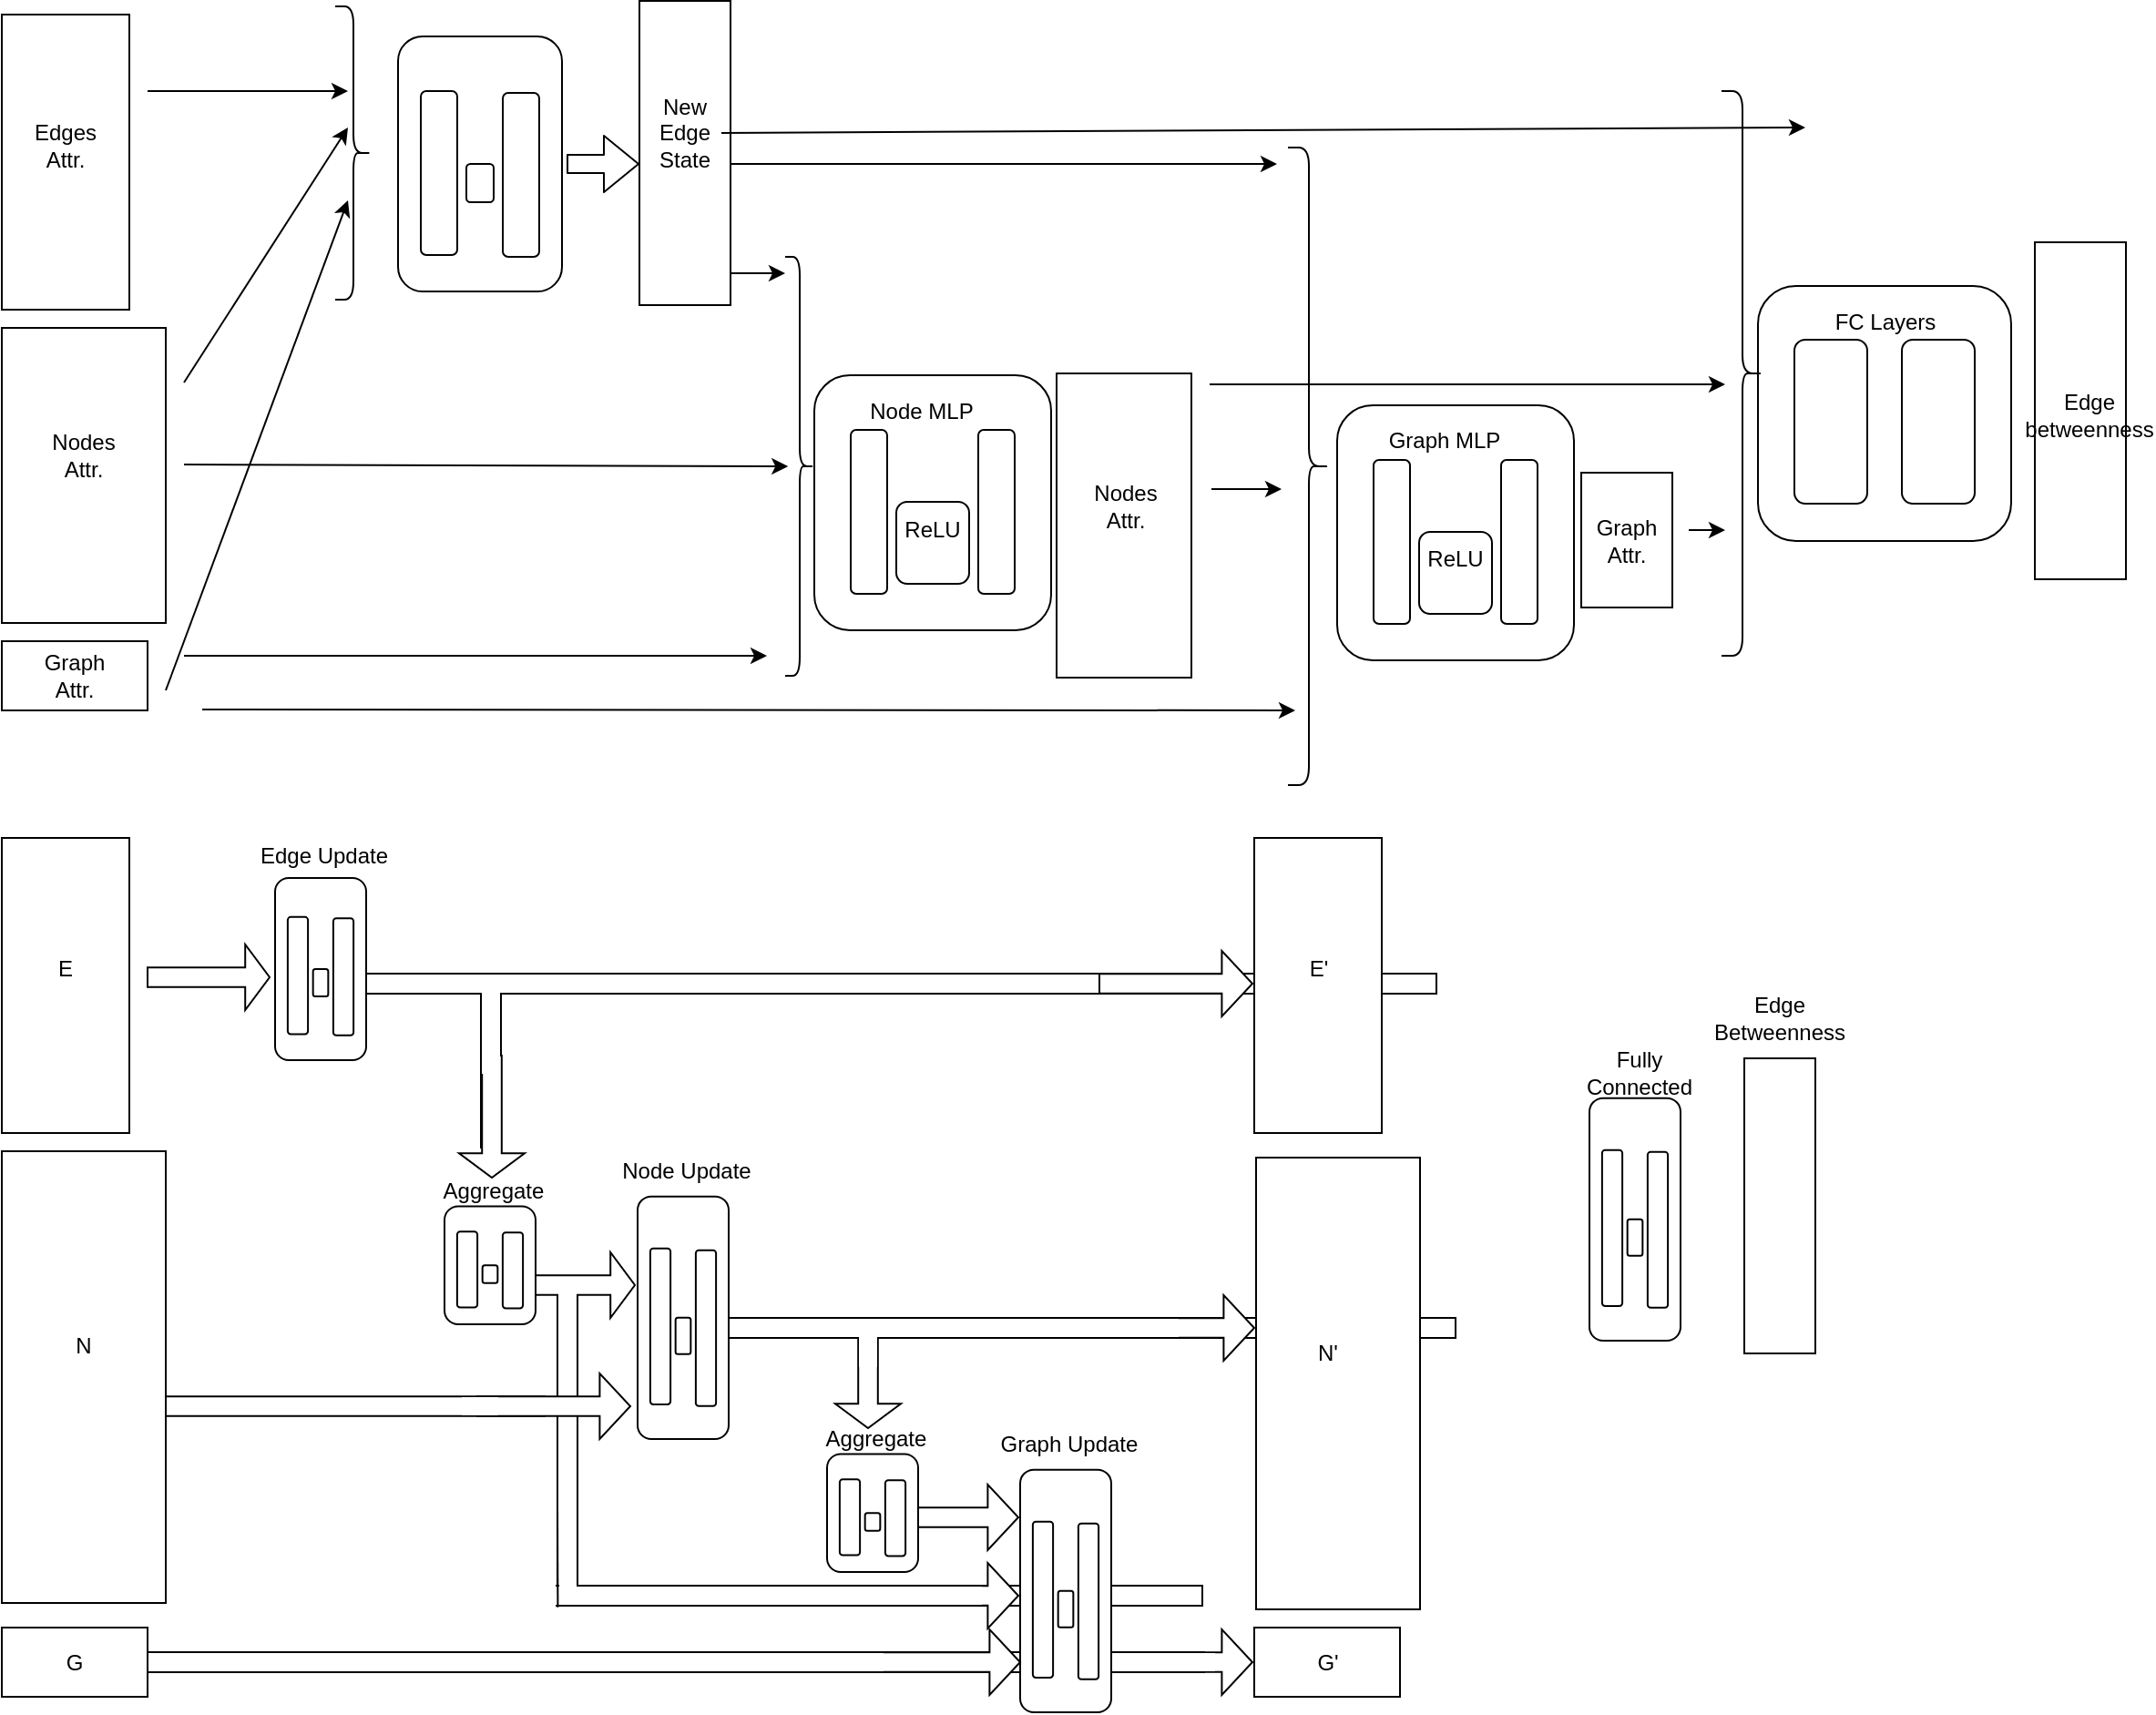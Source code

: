 <mxfile version="12.0.0" type="device" pages="1"><diagram id="1pw79eRLzUIklbM_iqO3" name="Page-1"><mxGraphModel dx="478" dy="280" grid="1" gridSize="10" guides="1" tooltips="1" connect="1" arrows="1" fold="1" page="1" pageScale="1" pageWidth="827" pageHeight="1169" math="0" shadow="0"><root><mxCell id="0"/><mxCell id="1" parent="0"/><mxCell id="y07VDrzwrQki-Na1kf16-106" value="" style="shape=singleArrow;whiteSpace=wrap;html=1;direction=south;" vertex="1" parent="1"><mxGeometry x="487.5" y="757" width="36" height="67" as="geometry"/></mxCell><mxCell id="y07VDrzwrQki-Na1kf16-96" value="" style="rounded=0;whiteSpace=wrap;html=1;" vertex="1" parent="1"><mxGeometry x="228" y="763.5" width="600" height="11" as="geometry"/></mxCell><mxCell id="y07VDrzwrQki-Na1kf16-97" value="" style="rounded=0;whiteSpace=wrap;html=1;strokeColor=none;" vertex="1" parent="1"><mxGeometry x="204" y="746" width="207" height="60" as="geometry"/></mxCell><mxCell id="y07VDrzwrQki-Na1kf16-101" value="" style="rounded=0;whiteSpace=wrap;html=1;direction=south;" vertex="1" parent="1"><mxGeometry x="335" y="751" width="11" height="170" as="geometry"/></mxCell><mxCell id="y07VDrzwrQki-Na1kf16-98" value="" style="rounded=0;whiteSpace=wrap;html=1;direction=south;" vertex="1" parent="1"><mxGeometry x="293" y="576" width="11" height="94" as="geometry"/></mxCell><mxCell id="y07VDrzwrQki-Na1kf16-93" value="" style="rounded=0;whiteSpace=wrap;html=1;" vertex="1" parent="1"><mxGeometry x="89" y="910.5" width="600" height="11" as="geometry"/></mxCell><mxCell id="y07VDrzwrQki-Na1kf16-95" value="" style="rounded=0;whiteSpace=wrap;html=1;strokeColor=none;" vertex="1" parent="1"><mxGeometry x="88" y="881" width="246" height="60" as="geometry"/></mxCell><mxCell id="y07VDrzwrQki-Na1kf16-89" value="" style="rounded=0;whiteSpace=wrap;html=1;" vertex="1" parent="1"><mxGeometry x="217.5" y="574.5" width="600" height="11" as="geometry"/></mxCell><mxCell id="y07VDrzwrQki-Na1kf16-25" value="" style="rounded=0;whiteSpace=wrap;html=1;" vertex="1" parent="1"><mxGeometry x="717.5" y="933.5" width="80" height="38" as="geometry"/></mxCell><mxCell id="y07VDrzwrQki-Na1kf16-85" value="" style="shape=singleArrow;whiteSpace=wrap;html=1;" vertex="1" parent="1"><mxGeometry x="632.5" y="934.5" width="84" height="36" as="geometry"/></mxCell><mxCell id="y07VDrzwrQki-Na1kf16-84" value="" style="rounded=0;whiteSpace=wrap;html=1;" vertex="1" parent="1"><mxGeometry x="90" y="947" width="600" height="11" as="geometry"/></mxCell><mxCell id="y07VDrzwrQki-Na1kf16-80" value="" style="shape=singleArrow;whiteSpace=wrap;html=1;flipH=1;" vertex="1" parent="1"><mxGeometry x="60" y="794" width="268" height="36" as="geometry"/></mxCell><mxCell id="dna9FxzGuqjvEWzCXllu-60" value="" style="endArrow=classic;html=1;" parent="1" edge="1"><mxGeometry width="50" height="50" relative="1" as="geometry"><mxPoint x="410" y="130" as="sourcePoint"/><mxPoint x="730" y="130" as="targetPoint"/></mxGeometry></mxCell><mxCell id="dna9FxzGuqjvEWzCXllu-6" value="" style="rounded=0;whiteSpace=wrap;html=1;" parent="1" vertex="1"><mxGeometry x="30" y="48" width="70" height="162" as="geometry"/></mxCell><mxCell id="dna9FxzGuqjvEWzCXllu-7" value="" style="rounded=0;whiteSpace=wrap;html=1;" parent="1" vertex="1"><mxGeometry x="30" y="220" width="90" height="162" as="geometry"/></mxCell><mxCell id="dna9FxzGuqjvEWzCXllu-8" value="" style="rounded=0;whiteSpace=wrap;html=1;" parent="1" vertex="1"><mxGeometry x="30" y="392" width="80" height="38" as="geometry"/></mxCell><mxCell id="dna9FxzGuqjvEWzCXllu-9" value="Edges&lt;br&gt;Attr." style="text;html=1;strokeColor=none;fillColor=none;align=center;verticalAlign=middle;whiteSpace=wrap;rounded=0;" parent="1" vertex="1"><mxGeometry x="45" y="110" width="40" height="20" as="geometry"/></mxCell><mxCell id="dna9FxzGuqjvEWzCXllu-10" value="Nodes&lt;br&gt;Attr." style="text;html=1;strokeColor=none;fillColor=none;align=center;verticalAlign=middle;whiteSpace=wrap;rounded=0;" parent="1" vertex="1"><mxGeometry x="55" y="280" width="40" height="20" as="geometry"/></mxCell><mxCell id="dna9FxzGuqjvEWzCXllu-14" value="Graph Attr." style="text;html=1;strokeColor=none;fillColor=none;align=center;verticalAlign=middle;whiteSpace=wrap;rounded=0;" parent="1" vertex="1"><mxGeometry x="50" y="401" width="40" height="20" as="geometry"/></mxCell><mxCell id="dna9FxzGuqjvEWzCXllu-29" value="" style="endArrow=classic;html=1;" parent="1" edge="1"><mxGeometry width="50" height="50" relative="1" as="geometry"><mxPoint x="110" y="90" as="sourcePoint"/><mxPoint x="220" y="90" as="targetPoint"/></mxGeometry></mxCell><mxCell id="dna9FxzGuqjvEWzCXllu-36" value="" style="endArrow=classic;html=1;" parent="1" edge="1"><mxGeometry width="50" height="50" relative="1" as="geometry"><mxPoint x="130" y="250" as="sourcePoint"/><mxPoint x="220" y="110" as="targetPoint"/></mxGeometry></mxCell><mxCell id="dna9FxzGuqjvEWzCXllu-37" value="" style="endArrow=classic;html=1;" parent="1" edge="1"><mxGeometry width="50" height="50" relative="1" as="geometry"><mxPoint x="120" y="419" as="sourcePoint"/><mxPoint x="220" y="150" as="targetPoint"/></mxGeometry></mxCell><mxCell id="dna9FxzGuqjvEWzCXllu-38" value="" style="rounded=1;whiteSpace=wrap;html=1;" parent="1" vertex="1"><mxGeometry x="476" y="246" width="130" height="140" as="geometry"/></mxCell><mxCell id="dna9FxzGuqjvEWzCXllu-39" value="" style="rounded=1;whiteSpace=wrap;html=1;" parent="1" vertex="1"><mxGeometry x="496" y="276" width="20" height="90" as="geometry"/></mxCell><mxCell id="dna9FxzGuqjvEWzCXllu-40" value="" style="rounded=1;whiteSpace=wrap;html=1;" parent="1" vertex="1"><mxGeometry x="521" y="315.5" width="40" height="45" as="geometry"/></mxCell><mxCell id="dna9FxzGuqjvEWzCXllu-41" value="" style="rounded=1;whiteSpace=wrap;html=1;" parent="1" vertex="1"><mxGeometry x="566" y="276" width="20" height="90" as="geometry"/></mxCell><mxCell id="dna9FxzGuqjvEWzCXllu-42" value="ReLU" style="text;html=1;strokeColor=none;fillColor=none;align=center;verticalAlign=middle;whiteSpace=wrap;rounded=0;" parent="1" vertex="1"><mxGeometry x="521" y="320.5" width="40" height="20" as="geometry"/></mxCell><mxCell id="dna9FxzGuqjvEWzCXllu-43" value="Node MLP" style="text;html=1;strokeColor=none;fillColor=none;align=center;verticalAlign=middle;whiteSpace=wrap;rounded=0;" parent="1" vertex="1"><mxGeometry x="480" y="255.5" width="110" height="20" as="geometry"/></mxCell><mxCell id="dna9FxzGuqjvEWzCXllu-44" value="" style="endArrow=classic;html=1;" parent="1" edge="1"><mxGeometry width="50" height="50" relative="1" as="geometry"><mxPoint x="420" y="190" as="sourcePoint"/><mxPoint x="460" y="190" as="targetPoint"/></mxGeometry></mxCell><mxCell id="dna9FxzGuqjvEWzCXllu-45" value="" style="endArrow=classic;html=1;entryX=0.9;entryY=0.5;entryDx=0;entryDy=0;entryPerimeter=0;" parent="1" target="dna9FxzGuqjvEWzCXllu-47" edge="1"><mxGeometry width="50" height="50" relative="1" as="geometry"><mxPoint x="130" y="295" as="sourcePoint"/><mxPoint x="460" y="230" as="targetPoint"/></mxGeometry></mxCell><mxCell id="dna9FxzGuqjvEWzCXllu-46" value="" style="endArrow=classic;html=1;" parent="1" edge="1"><mxGeometry width="50" height="50" relative="1" as="geometry"><mxPoint x="130" y="400" as="sourcePoint"/><mxPoint x="450" y="400" as="targetPoint"/></mxGeometry></mxCell><mxCell id="dna9FxzGuqjvEWzCXllu-47" value="" style="shape=curlyBracket;whiteSpace=wrap;html=1;rounded=1;flipH=1;" parent="1" vertex="1"><mxGeometry x="460" y="181" width="16" height="230" as="geometry"/></mxCell><mxCell id="dna9FxzGuqjvEWzCXllu-48" value="" style="shape=curlyBracket;whiteSpace=wrap;html=1;rounded=1;flipH=1;" parent="1" vertex="1"><mxGeometry x="213" y="43.5" width="20" height="161" as="geometry"/></mxCell><mxCell id="dna9FxzGuqjvEWzCXllu-55" value="" style="shape=curlyBracket;whiteSpace=wrap;html=1;rounded=1;flipH=1;" parent="1" vertex="1"><mxGeometry x="736" y="121" width="23" height="350" as="geometry"/></mxCell><mxCell id="dna9FxzGuqjvEWzCXllu-56" value="" style="rounded=0;whiteSpace=wrap;html=1;" parent="1" vertex="1"><mxGeometry x="380" y="40.5" width="50" height="167" as="geometry"/></mxCell><mxCell id="dna9FxzGuqjvEWzCXllu-57" value="" style="rounded=0;whiteSpace=wrap;html=1;" parent="1" vertex="1"><mxGeometry x="609" y="245" width="74" height="167" as="geometry"/></mxCell><mxCell id="dna9FxzGuqjvEWzCXllu-58" value="" style="rounded=0;whiteSpace=wrap;html=1;" parent="1" vertex="1"><mxGeometry x="897" y="299.5" width="50" height="74" as="geometry"/></mxCell><mxCell id="dna9FxzGuqjvEWzCXllu-59" value="" style="endArrow=classic;html=1;" parent="1" edge="1"><mxGeometry width="50" height="50" relative="1" as="geometry"><mxPoint x="140" y="429.5" as="sourcePoint"/><mxPoint x="740" y="430" as="targetPoint"/></mxGeometry></mxCell><mxCell id="dna9FxzGuqjvEWzCXllu-62" value="" style="endArrow=classic;html=1;" parent="1" edge="1"><mxGeometry width="50" height="50" relative="1" as="geometry"><mxPoint x="694" y="308.5" as="sourcePoint"/><mxPoint x="732.5" y="308.5" as="targetPoint"/></mxGeometry></mxCell><mxCell id="dna9FxzGuqjvEWzCXllu-63" value="" style="rounded=1;whiteSpace=wrap;html=1;" parent="1" vertex="1"><mxGeometry x="994" y="197" width="139" height="140" as="geometry"/></mxCell><mxCell id="dna9FxzGuqjvEWzCXllu-64" value="" style="rounded=1;whiteSpace=wrap;html=1;" parent="1" vertex="1"><mxGeometry x="1014" y="226.5" width="40" height="90" as="geometry"/></mxCell><mxCell id="dna9FxzGuqjvEWzCXllu-66" value="" style="rounded=1;whiteSpace=wrap;html=1;" parent="1" vertex="1"><mxGeometry x="1073" y="226.5" width="40" height="90" as="geometry"/></mxCell><mxCell id="dna9FxzGuqjvEWzCXllu-68" value="FC Layers" style="text;html=1;strokeColor=none;fillColor=none;align=center;verticalAlign=middle;whiteSpace=wrap;rounded=0;" parent="1" vertex="1"><mxGeometry x="1008.5" y="206.5" width="110" height="20" as="geometry"/></mxCell><mxCell id="dna9FxzGuqjvEWzCXllu-69" value="" style="rounded=0;whiteSpace=wrap;html=1;" parent="1" vertex="1"><mxGeometry x="1146" y="173" width="50" height="185" as="geometry"/></mxCell><mxCell id="dna9FxzGuqjvEWzCXllu-70" value="" style="endArrow=classic;html=1;exitX=1;exitY=0.5;exitDx=0;exitDy=0;" parent="1" source="dna9FxzGuqjvEWzCXllu-77" edge="1"><mxGeometry width="50" height="50" relative="1" as="geometry"><mxPoint x="478.5" y="54" as="sourcePoint"/><mxPoint x="1020" y="110" as="targetPoint"/></mxGeometry></mxCell><mxCell id="dna9FxzGuqjvEWzCXllu-71" value="" style="endArrow=classic;html=1;" parent="1" edge="1"><mxGeometry width="50" height="50" relative="1" as="geometry"><mxPoint x="693" y="251" as="sourcePoint"/><mxPoint x="976" y="251" as="targetPoint"/></mxGeometry></mxCell><mxCell id="dna9FxzGuqjvEWzCXllu-73" value="" style="endArrow=classic;html=1;" parent="1" edge="1"><mxGeometry width="50" height="50" relative="1" as="geometry"><mxPoint x="956" y="331" as="sourcePoint"/><mxPoint x="976" y="331" as="targetPoint"/><Array as="points"><mxPoint x="966" y="331"/></Array></mxGeometry></mxCell><mxCell id="dna9FxzGuqjvEWzCXllu-74" value="" style="shape=curlyBracket;whiteSpace=wrap;html=1;rounded=1;flipH=1;" parent="1" vertex="1"><mxGeometry x="974" y="90" width="23" height="310" as="geometry"/></mxCell><mxCell id="dna9FxzGuqjvEWzCXllu-75" value="Edge betweenness" style="text;html=1;strokeColor=none;fillColor=none;align=center;verticalAlign=middle;whiteSpace=wrap;rounded=0;" parent="1" vertex="1"><mxGeometry x="1156" y="258" width="40" height="20" as="geometry"/></mxCell><mxCell id="dna9FxzGuqjvEWzCXllu-76" value="Nodes&lt;br&gt;Attr." style="text;html=1;strokeColor=none;fillColor=none;align=center;verticalAlign=middle;whiteSpace=wrap;rounded=0;" parent="1" vertex="1"><mxGeometry x="626.5" y="307.5" width="40" height="20" as="geometry"/></mxCell><mxCell id="dna9FxzGuqjvEWzCXllu-77" value="New Edge&lt;br&gt;State" style="text;html=1;strokeColor=none;fillColor=none;align=center;verticalAlign=middle;whiteSpace=wrap;rounded=0;" parent="1" vertex="1"><mxGeometry x="385" y="103" width="40" height="20" as="geometry"/></mxCell><mxCell id="dna9FxzGuqjvEWzCXllu-78" value="Graph Attr." style="text;html=1;strokeColor=none;fillColor=none;align=center;verticalAlign=middle;whiteSpace=wrap;rounded=0;" parent="1" vertex="1"><mxGeometry x="902" y="327" width="40" height="20" as="geometry"/></mxCell><mxCell id="dna9FxzGuqjvEWzCXllu-85" value="Edge MLP" style="text;html=1;strokeColor=none;fillColor=none;align=center;verticalAlign=middle;whiteSpace=wrap;rounded=0;" parent="1" vertex="1"><mxGeometry x="230" y="69.5" width="110" height="20" as="geometry"/></mxCell><mxCell id="dna9FxzGuqjvEWzCXllu-86" value="" style="rounded=1;whiteSpace=wrap;html=1;" parent="1" vertex="1"><mxGeometry x="763" y="262.5" width="130" height="140" as="geometry"/></mxCell><mxCell id="dna9FxzGuqjvEWzCXllu-87" value="" style="rounded=1;whiteSpace=wrap;html=1;" parent="1" vertex="1"><mxGeometry x="783" y="292.5" width="20" height="90" as="geometry"/></mxCell><mxCell id="dna9FxzGuqjvEWzCXllu-88" value="" style="rounded=1;whiteSpace=wrap;html=1;" parent="1" vertex="1"><mxGeometry x="808" y="332" width="40" height="45" as="geometry"/></mxCell><mxCell id="dna9FxzGuqjvEWzCXllu-89" value="" style="rounded=1;whiteSpace=wrap;html=1;" parent="1" vertex="1"><mxGeometry x="853" y="292.5" width="20" height="90" as="geometry"/></mxCell><mxCell id="dna9FxzGuqjvEWzCXllu-90" value="ReLU" style="text;html=1;strokeColor=none;fillColor=none;align=center;verticalAlign=middle;whiteSpace=wrap;rounded=0;" parent="1" vertex="1"><mxGeometry x="808" y="337" width="40" height="20" as="geometry"/></mxCell><mxCell id="dna9FxzGuqjvEWzCXllu-91" value="Graph MLP" style="text;html=1;strokeColor=none;fillColor=none;align=center;verticalAlign=middle;whiteSpace=wrap;rounded=0;" parent="1" vertex="1"><mxGeometry x="767" y="272" width="110" height="20" as="geometry"/></mxCell><mxCell id="y07VDrzwrQki-Na1kf16-2" value="" style="shape=flexArrow;endArrow=classic;html=1;" edge="1" parent="1"><mxGeometry width="50" height="50" relative="1" as="geometry"><mxPoint x="340" y="130" as="sourcePoint"/><mxPoint x="380" y="130" as="targetPoint"/></mxGeometry></mxCell><mxCell id="y07VDrzwrQki-Na1kf16-9" value="" style="group" vertex="1" connectable="0" parent="1"><mxGeometry x="247.5" y="60" width="90" height="140" as="geometry"/></mxCell><mxCell id="dna9FxzGuqjvEWzCXllu-80" value="" style="rounded=1;whiteSpace=wrap;html=1;" parent="y07VDrzwrQki-Na1kf16-9" vertex="1"><mxGeometry width="90" height="140" as="geometry"/></mxCell><mxCell id="dna9FxzGuqjvEWzCXllu-81" value="" style="rounded=1;whiteSpace=wrap;html=1;" parent="y07VDrzwrQki-Na1kf16-9" vertex="1"><mxGeometry x="12.5" y="30" width="20" height="90" as="geometry"/></mxCell><mxCell id="dna9FxzGuqjvEWzCXllu-82" value="" style="rounded=1;whiteSpace=wrap;html=1;" parent="y07VDrzwrQki-Na1kf16-9" vertex="1"><mxGeometry x="37.5" y="70" width="15" height="21" as="geometry"/></mxCell><mxCell id="dna9FxzGuqjvEWzCXllu-83" value="" style="rounded=1;whiteSpace=wrap;html=1;" parent="y07VDrzwrQki-Na1kf16-9" vertex="1"><mxGeometry x="57.5" y="31" width="20" height="90" as="geometry"/></mxCell><mxCell id="y07VDrzwrQki-Na1kf16-15" value="" style="group" vertex="1" connectable="0" parent="1"><mxGeometry x="30" y="500" width="70" height="162" as="geometry"/></mxCell><mxCell id="y07VDrzwrQki-Na1kf16-3" value="" style="rounded=0;whiteSpace=wrap;html=1;" vertex="1" parent="y07VDrzwrQki-Na1kf16-15"><mxGeometry width="70" height="162" as="geometry"/></mxCell><mxCell id="y07VDrzwrQki-Na1kf16-6" value="E" style="text;html=1;strokeColor=none;fillColor=none;align=center;verticalAlign=middle;whiteSpace=wrap;rounded=0;" vertex="1" parent="y07VDrzwrQki-Na1kf16-15"><mxGeometry x="15" y="62" width="40" height="20" as="geometry"/></mxCell><mxCell id="y07VDrzwrQki-Na1kf16-16" value="" style="group" vertex="1" connectable="0" parent="1"><mxGeometry x="30" y="672" width="90" height="248" as="geometry"/></mxCell><mxCell id="y07VDrzwrQki-Na1kf16-4" value="" style="rounded=0;whiteSpace=wrap;html=1;" vertex="1" parent="y07VDrzwrQki-Na1kf16-16"><mxGeometry width="90" height="248" as="geometry"/></mxCell><mxCell id="y07VDrzwrQki-Na1kf16-7" value="N" style="text;html=1;strokeColor=none;fillColor=none;align=center;verticalAlign=middle;whiteSpace=wrap;rounded=0;" vertex="1" parent="y07VDrzwrQki-Na1kf16-16"><mxGeometry x="25" y="91.852" width="40" height="30.617" as="geometry"/></mxCell><mxCell id="y07VDrzwrQki-Na1kf16-18" value="" style="group" vertex="1" connectable="0" parent="1"><mxGeometry x="717.5" y="500" width="70" height="162" as="geometry"/></mxCell><mxCell id="y07VDrzwrQki-Na1kf16-19" value="" style="rounded=0;whiteSpace=wrap;html=1;" vertex="1" parent="y07VDrzwrQki-Na1kf16-18"><mxGeometry width="70" height="162" as="geometry"/></mxCell><mxCell id="y07VDrzwrQki-Na1kf16-20" value="E'" style="text;html=1;strokeColor=none;fillColor=none;align=center;verticalAlign=middle;whiteSpace=wrap;rounded=0;" vertex="1" parent="y07VDrzwrQki-Na1kf16-18"><mxGeometry x="15" y="62" width="40" height="20" as="geometry"/></mxCell><mxCell id="y07VDrzwrQki-Na1kf16-29" value="" style="group" vertex="1" connectable="0" parent="1"><mxGeometry x="366" y="672" width="130" height="158" as="geometry"/></mxCell><mxCell id="y07VDrzwrQki-Na1kf16-30" value="" style="group" vertex="1" connectable="0" parent="y07VDrzwrQki-Na1kf16-29"><mxGeometry x="13" y="24.829" width="50" height="133.171" as="geometry"/></mxCell><mxCell id="y07VDrzwrQki-Na1kf16-31" value="" style="rounded=1;whiteSpace=wrap;html=1;" vertex="1" parent="y07VDrzwrQki-Na1kf16-30"><mxGeometry width="50" height="133.171" as="geometry"/></mxCell><mxCell id="y07VDrzwrQki-Na1kf16-32" value="" style="rounded=1;whiteSpace=wrap;html=1;" vertex="1" parent="y07VDrzwrQki-Na1kf16-30"><mxGeometry x="6.944" y="28.537" width="11.111" height="85.61" as="geometry"/></mxCell><mxCell id="y07VDrzwrQki-Na1kf16-33" value="" style="rounded=1;whiteSpace=wrap;html=1;" vertex="1" parent="y07VDrzwrQki-Na1kf16-30"><mxGeometry x="20.833" y="66.586" width="8.333" height="19.976" as="geometry"/></mxCell><mxCell id="y07VDrzwrQki-Na1kf16-34" value="" style="rounded=1;whiteSpace=wrap;html=1;" vertex="1" parent="y07VDrzwrQki-Na1kf16-30"><mxGeometry x="31.944" y="29.488" width="11.111" height="85.61" as="geometry"/></mxCell><mxCell id="y07VDrzwrQki-Na1kf16-35" value="Node Update" style="text;html=1;strokeColor=none;fillColor=none;align=center;verticalAlign=middle;whiteSpace=wrap;rounded=0;" vertex="1" parent="y07VDrzwrQki-Na1kf16-29"><mxGeometry width="80" height="22.571" as="geometry"/></mxCell><mxCell id="y07VDrzwrQki-Na1kf16-76" value="" style="shape=singleArrow;whiteSpace=wrap;html=1;" vertex="1" parent="y07VDrzwrQki-Na1kf16-29"><mxGeometry x="-55.5" y="55.5" width="67" height="36" as="geometry"/></mxCell><mxCell id="y07VDrzwrQki-Na1kf16-36" value="" style="group" vertex="1" connectable="0" parent="1"><mxGeometry x="260" y="688" width="80" height="79" as="geometry"/></mxCell><mxCell id="y07VDrzwrQki-Na1kf16-37" value="" style="group" vertex="1" connectable="0" parent="y07VDrzwrQki-Na1kf16-36"><mxGeometry x="13" y="14.246" width="50" height="64.754" as="geometry"/></mxCell><mxCell id="y07VDrzwrQki-Na1kf16-38" value="" style="rounded=1;whiteSpace=wrap;html=1;" vertex="1" parent="y07VDrzwrQki-Na1kf16-37"><mxGeometry width="50" height="64.754" as="geometry"/></mxCell><mxCell id="y07VDrzwrQki-Na1kf16-39" value="" style="rounded=1;whiteSpace=wrap;html=1;" vertex="1" parent="y07VDrzwrQki-Na1kf16-37"><mxGeometry x="6.944" y="13.876" width="11.111" height="41.628" as="geometry"/></mxCell><mxCell id="y07VDrzwrQki-Na1kf16-40" value="" style="rounded=1;whiteSpace=wrap;html=1;" vertex="1" parent="y07VDrzwrQki-Na1kf16-37"><mxGeometry x="20.833" y="32.377" width="8.333" height="9.713" as="geometry"/></mxCell><mxCell id="y07VDrzwrQki-Na1kf16-41" value="" style="rounded=1;whiteSpace=wrap;html=1;" vertex="1" parent="y07VDrzwrQki-Na1kf16-37"><mxGeometry x="31.944" y="14.338" width="11.111" height="41.628" as="geometry"/></mxCell><mxCell id="y07VDrzwrQki-Na1kf16-42" value="Aggregate" style="text;html=1;strokeColor=none;fillColor=none;align=center;verticalAlign=middle;whiteSpace=wrap;rounded=0;" vertex="1" parent="y07VDrzwrQki-Na1kf16-36"><mxGeometry width="80" height="12.951" as="geometry"/></mxCell><mxCell id="y07VDrzwrQki-Na1kf16-43" value="" style="group" vertex="1" connectable="0" parent="1"><mxGeometry x="576" y="822" width="80" height="158" as="geometry"/></mxCell><mxCell id="y07VDrzwrQki-Na1kf16-44" value="" style="group" vertex="1" connectable="0" parent="y07VDrzwrQki-Na1kf16-43"><mxGeometry x="13" y="24.829" width="50" height="133.171" as="geometry"/></mxCell><mxCell id="y07VDrzwrQki-Na1kf16-45" value="" style="rounded=1;whiteSpace=wrap;html=1;" vertex="1" parent="y07VDrzwrQki-Na1kf16-44"><mxGeometry width="50" height="133.171" as="geometry"/></mxCell><mxCell id="y07VDrzwrQki-Na1kf16-46" value="" style="rounded=1;whiteSpace=wrap;html=1;" vertex="1" parent="y07VDrzwrQki-Na1kf16-44"><mxGeometry x="6.944" y="28.537" width="11.111" height="85.61" as="geometry"/></mxCell><mxCell id="y07VDrzwrQki-Na1kf16-47" value="" style="rounded=1;whiteSpace=wrap;html=1;" vertex="1" parent="y07VDrzwrQki-Na1kf16-44"><mxGeometry x="20.833" y="66.586" width="8.333" height="19.976" as="geometry"/></mxCell><mxCell id="y07VDrzwrQki-Na1kf16-48" value="" style="rounded=1;whiteSpace=wrap;html=1;" vertex="1" parent="y07VDrzwrQki-Na1kf16-44"><mxGeometry x="31.944" y="29.488" width="11.111" height="85.61" as="geometry"/></mxCell><mxCell id="y07VDrzwrQki-Na1kf16-49" value="Graph Update" style="text;html=1;strokeColor=none;fillColor=none;align=center;verticalAlign=middle;whiteSpace=wrap;rounded=0;" vertex="1" parent="y07VDrzwrQki-Na1kf16-43"><mxGeometry width="80" height="22.571" as="geometry"/></mxCell><mxCell id="y07VDrzwrQki-Na1kf16-50" value="" style="group" vertex="1" connectable="0" parent="1"><mxGeometry x="470" y="824" width="118" height="79" as="geometry"/></mxCell><mxCell id="y07VDrzwrQki-Na1kf16-86" value="" style="shape=singleArrow;whiteSpace=wrap;html=1;" vertex="1" parent="y07VDrzwrQki-Na1kf16-50"><mxGeometry x="34" y="31" width="84" height="36" as="geometry"/></mxCell><mxCell id="y07VDrzwrQki-Na1kf16-51" value="" style="group" vertex="1" connectable="0" parent="y07VDrzwrQki-Na1kf16-50"><mxGeometry x="13" y="14.246" width="50" height="64.754" as="geometry"/></mxCell><mxCell id="y07VDrzwrQki-Na1kf16-52" value="" style="rounded=1;whiteSpace=wrap;html=1;" vertex="1" parent="y07VDrzwrQki-Na1kf16-51"><mxGeometry width="50" height="64.754" as="geometry"/></mxCell><mxCell id="y07VDrzwrQki-Na1kf16-53" value="" style="rounded=1;whiteSpace=wrap;html=1;" vertex="1" parent="y07VDrzwrQki-Na1kf16-51"><mxGeometry x="6.944" y="13.876" width="11.111" height="41.628" as="geometry"/></mxCell><mxCell id="y07VDrzwrQki-Na1kf16-54" value="" style="rounded=1;whiteSpace=wrap;html=1;" vertex="1" parent="y07VDrzwrQki-Na1kf16-51"><mxGeometry x="20.833" y="32.377" width="8.333" height="9.713" as="geometry"/></mxCell><mxCell id="y07VDrzwrQki-Na1kf16-55" value="" style="rounded=1;whiteSpace=wrap;html=1;" vertex="1" parent="y07VDrzwrQki-Na1kf16-51"><mxGeometry x="31.944" y="14.338" width="11.111" height="41.628" as="geometry"/></mxCell><mxCell id="y07VDrzwrQki-Na1kf16-56" value="Aggregate" style="text;html=1;strokeColor=none;fillColor=none;align=center;verticalAlign=middle;whiteSpace=wrap;rounded=0;" vertex="1" parent="y07VDrzwrQki-Na1kf16-50"><mxGeometry width="80" height="12.951" as="geometry"/></mxCell><mxCell id="y07VDrzwrQki-Na1kf16-17" value="" style="group" vertex="1" connectable="0" parent="1"><mxGeometry x="30" y="933.5" width="80" height="38" as="geometry"/></mxCell><mxCell id="y07VDrzwrQki-Na1kf16-5" value="" style="rounded=0;whiteSpace=wrap;html=1;" vertex="1" parent="y07VDrzwrQki-Na1kf16-17"><mxGeometry width="80" height="38" as="geometry"/></mxCell><mxCell id="y07VDrzwrQki-Na1kf16-8" value="G" style="text;html=1;strokeColor=none;fillColor=none;align=center;verticalAlign=middle;whiteSpace=wrap;rounded=0;" vertex="1" parent="y07VDrzwrQki-Na1kf16-17"><mxGeometry x="20" y="9" width="40" height="20" as="geometry"/></mxCell><mxCell id="y07VDrzwrQki-Na1kf16-26" value="G'" style="text;html=1;strokeColor=none;fillColor=none;align=center;verticalAlign=middle;whiteSpace=wrap;rounded=0;" vertex="1" parent="1"><mxGeometry x="737.5" y="942.5" width="40" height="20" as="geometry"/></mxCell><mxCell id="y07VDrzwrQki-Na1kf16-57" value="" style="group" vertex="1" connectable="0" parent="1"><mxGeometry x="712.5" y="675.5" width="90" height="248" as="geometry"/></mxCell><mxCell id="y07VDrzwrQki-Na1kf16-58" value="" style="rounded=0;whiteSpace=wrap;html=1;" vertex="1" parent="y07VDrzwrQki-Na1kf16-57"><mxGeometry x="6" width="90" height="248" as="geometry"/></mxCell><mxCell id="y07VDrzwrQki-Na1kf16-59" value="N'" style="text;html=1;strokeColor=none;fillColor=none;align=center;verticalAlign=middle;whiteSpace=wrap;rounded=0;" vertex="1" parent="y07VDrzwrQki-Na1kf16-57"><mxGeometry x="25" y="91.852" width="40" height="30.617" as="geometry"/></mxCell><mxCell id="y07VDrzwrQki-Na1kf16-60" value="" style="group" vertex="1" connectable="0" parent="1"><mxGeometry x="888.5" y="618" width="80" height="158" as="geometry"/></mxCell><mxCell id="y07VDrzwrQki-Na1kf16-61" value="" style="group" vertex="1" connectable="0" parent="y07VDrzwrQki-Na1kf16-60"><mxGeometry x="13" y="24.829" width="50" height="133.171" as="geometry"/></mxCell><mxCell id="y07VDrzwrQki-Na1kf16-62" value="" style="rounded=1;whiteSpace=wrap;html=1;" vertex="1" parent="y07VDrzwrQki-Na1kf16-61"><mxGeometry width="50" height="133.171" as="geometry"/></mxCell><mxCell id="y07VDrzwrQki-Na1kf16-63" value="" style="rounded=1;whiteSpace=wrap;html=1;" vertex="1" parent="y07VDrzwrQki-Na1kf16-61"><mxGeometry x="6.944" y="28.537" width="11.111" height="85.61" as="geometry"/></mxCell><mxCell id="y07VDrzwrQki-Na1kf16-64" value="" style="rounded=1;whiteSpace=wrap;html=1;" vertex="1" parent="y07VDrzwrQki-Na1kf16-61"><mxGeometry x="20.833" y="66.586" width="8.333" height="19.976" as="geometry"/></mxCell><mxCell id="y07VDrzwrQki-Na1kf16-65" value="" style="rounded=1;whiteSpace=wrap;html=1;" vertex="1" parent="y07VDrzwrQki-Na1kf16-61"><mxGeometry x="31.944" y="29.488" width="11.111" height="85.61" as="geometry"/></mxCell><mxCell id="y07VDrzwrQki-Na1kf16-66" value="Fully Connected&lt;br&gt;" style="text;html=1;strokeColor=none;fillColor=none;align=center;verticalAlign=middle;whiteSpace=wrap;rounded=0;" vertex="1" parent="y07VDrzwrQki-Na1kf16-60"><mxGeometry width="80" height="22.571" as="geometry"/></mxCell><mxCell id="y07VDrzwrQki-Na1kf16-67" value="" style="group" vertex="1" connectable="0" parent="1"><mxGeometry x="986.5" y="621" width="39" height="162" as="geometry"/></mxCell><mxCell id="y07VDrzwrQki-Na1kf16-68" value="" style="rounded=0;whiteSpace=wrap;html=1;" vertex="1" parent="y07VDrzwrQki-Na1kf16-67"><mxGeometry width="39" height="162" as="geometry"/></mxCell><mxCell id="y07VDrzwrQki-Na1kf16-69" value="Edge&lt;br&gt;Betweenness" style="text;html=1;strokeColor=none;fillColor=none;align=center;verticalAlign=middle;whiteSpace=wrap;rounded=0;" vertex="1" parent="1"><mxGeometry x="994.857" y="588.5" width="22.286" height="20" as="geometry"/></mxCell><mxCell id="y07VDrzwrQki-Na1kf16-77" value="" style="shape=singleArrow;whiteSpace=wrap;html=1;" vertex="1" parent="1"><mxGeometry x="110" y="558.5" width="67" height="36" as="geometry"/></mxCell><mxCell id="y07VDrzwrQki-Na1kf16-78" value="" style="shape=singleArrow;whiteSpace=wrap;html=1;" vertex="1" parent="1"><mxGeometry x="291" y="794" width="84" height="36" as="geometry"/></mxCell><mxCell id="y07VDrzwrQki-Na1kf16-82" value="" style="shape=singleArrow;whiteSpace=wrap;html=1;" vertex="1" parent="1"><mxGeometry x="505" y="934.5" width="84" height="36" as="geometry"/></mxCell><mxCell id="y07VDrzwrQki-Na1kf16-88" value="" style="shape=singleArrow;whiteSpace=wrap;html=1;" vertex="1" parent="1"><mxGeometry x="633.5" y="751" width="84" height="36" as="geometry"/></mxCell><mxCell id="y07VDrzwrQki-Na1kf16-90" value="" style="shape=singleArrow;whiteSpace=wrap;html=1;" vertex="1" parent="1"><mxGeometry x="632.5" y="562" width="84" height="36" as="geometry"/></mxCell><mxCell id="y07VDrzwrQki-Na1kf16-94" value="" style="shape=singleArrow;whiteSpace=wrap;html=1;" vertex="1" parent="1"><mxGeometry x="504" y="898" width="84" height="36" as="geometry"/></mxCell><mxCell id="y07VDrzwrQki-Na1kf16-99" value="" style="shape=singleArrow;whiteSpace=wrap;html=1;direction=south;" vertex="1" parent="1"><mxGeometry x="281" y="619.5" width="36" height="67" as="geometry"/></mxCell><mxCell id="y07VDrzwrQki-Na1kf16-107" value="" style="rounded=0;whiteSpace=wrap;html=1;strokeColor=none;" vertex="1" parent="1"><mxGeometry x="453" y="703" width="167" height="60" as="geometry"/></mxCell><mxCell id="y07VDrzwrQki-Na1kf16-108" value="" style="rounded=0;whiteSpace=wrap;html=1;strokeColor=none;" vertex="1" parent="1"><mxGeometry x="542" y="764" width="134" height="10" as="geometry"/></mxCell><mxCell id="y07VDrzwrQki-Na1kf16-109" value="" style="rounded=0;whiteSpace=wrap;html=1;strokeColor=none;" vertex="1" parent="1"><mxGeometry x="434" y="911" width="134" height="10" as="geometry"/></mxCell><mxCell id="y07VDrzwrQki-Na1kf16-110" value="" style="rounded=0;whiteSpace=wrap;html=1;strokeColor=none;" vertex="1" parent="1"><mxGeometry x="494" y="947.5" width="20" height="10" as="geometry"/></mxCell><mxCell id="y07VDrzwrQki-Na1kf16-111" value="" style="rounded=0;whiteSpace=wrap;html=1;strokeColor=none;" vertex="1" parent="1"><mxGeometry x="676" y="947.5" width="20" height="10" as="geometry"/></mxCell><mxCell id="y07VDrzwrQki-Na1kf16-112" value="" style="rounded=0;whiteSpace=wrap;html=1;strokeColor=none;" vertex="1" parent="1"><mxGeometry x="282.5" y="807" width="20" height="10" as="geometry"/></mxCell><mxCell id="y07VDrzwrQki-Na1kf16-28" value="" style="group" vertex="1" connectable="0" parent="1"><mxGeometry x="167" y="500" width="190" height="181" as="geometry"/></mxCell><mxCell id="y07VDrzwrQki-Na1kf16-10" value="" style="group" vertex="1" connectable="0" parent="y07VDrzwrQki-Na1kf16-28"><mxGeometry x="13" y="22" width="50" height="100" as="geometry"/></mxCell><mxCell id="y07VDrzwrQki-Na1kf16-11" value="" style="rounded=1;whiteSpace=wrap;html=1;" vertex="1" parent="y07VDrzwrQki-Na1kf16-10"><mxGeometry width="50" height="100" as="geometry"/></mxCell><mxCell id="y07VDrzwrQki-Na1kf16-12" value="" style="rounded=1;whiteSpace=wrap;html=1;" vertex="1" parent="y07VDrzwrQki-Na1kf16-10"><mxGeometry x="6.944" y="21.429" width="11.111" height="64.286" as="geometry"/></mxCell><mxCell id="y07VDrzwrQki-Na1kf16-13" value="" style="rounded=1;whiteSpace=wrap;html=1;" vertex="1" parent="y07VDrzwrQki-Na1kf16-10"><mxGeometry x="20.833" y="50" width="8.333" height="15" as="geometry"/></mxCell><mxCell id="y07VDrzwrQki-Na1kf16-14" value="" style="rounded=1;whiteSpace=wrap;html=1;" vertex="1" parent="y07VDrzwrQki-Na1kf16-10"><mxGeometry x="31.944" y="22.143" width="11.111" height="64.286" as="geometry"/></mxCell><mxCell id="y07VDrzwrQki-Na1kf16-27" value="Edge Update" style="text;html=1;strokeColor=none;fillColor=none;align=center;verticalAlign=middle;whiteSpace=wrap;rounded=0;" vertex="1" parent="y07VDrzwrQki-Na1kf16-28"><mxGeometry width="80" height="20" as="geometry"/></mxCell><mxCell id="y07VDrzwrQki-Na1kf16-113" value="" style="rounded=0;whiteSpace=wrap;html=1;strokeColor=none;direction=south;" vertex="1" parent="y07VDrzwrQki-Na1kf16-28"><mxGeometry x="126.5" y="109.5" width="10" height="20" as="geometry"/></mxCell><mxCell id="y07VDrzwrQki-Na1kf16-114" value="" style="rounded=0;whiteSpace=wrap;html=1;strokeColor=none;direction=south;" vertex="1" parent="1"><mxGeometry x="293.5" y="582" width="10" height="20" as="geometry"/></mxCell><mxCell id="y07VDrzwrQki-Na1kf16-115" value="" style="rounded=0;whiteSpace=wrap;html=1;strokeColor=none;direction=south;" vertex="1" parent="1"><mxGeometry x="335.5" y="743" width="10" height="20" as="geometry"/></mxCell><mxCell id="y07VDrzwrQki-Na1kf16-116" value="" style="rounded=0;whiteSpace=wrap;html=1;strokeColor=none;direction=south;" vertex="1" parent="1"><mxGeometry x="500.5" y="770.5" width="10" height="20" as="geometry"/></mxCell><mxCell id="y07VDrzwrQki-Na1kf16-117" value="" style="rounded=0;whiteSpace=wrap;html=1;strokeColor=none;direction=south;" vertex="1" parent="1"><mxGeometry x="336" y="900" width="9.5" height="20" as="geometry"/></mxCell><mxCell id="y07VDrzwrQki-Na1kf16-118" value="" style="endArrow=none;html=1;exitX=0.412;exitY=1.082;exitDx=0;exitDy=0;exitPerimeter=0;entryX=0.676;entryY=0.909;entryDx=0;entryDy=0;entryPerimeter=0;" edge="1" parent="1"><mxGeometry width="50" height="50" relative="1" as="geometry"><mxPoint x="335.2" y="922.402" as="sourcePoint"/><mxPoint x="335.001" y="865.92" as="targetPoint"/></mxGeometry></mxCell></root></mxGraphModel></diagram></mxfile>